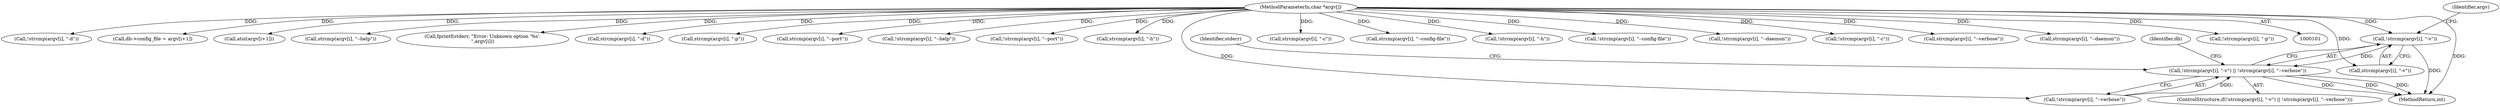 digraph "0_mosquitto_9097577b49b7fdcf45d30975976dd93808ccc0c4@API" {
"1000292" [label="(Call,!strcmp(argv[i], \"-v\"))"];
"1000105" [label="(MethodParameterIn,char *argv[])"];
"1000291" [label="(Call,!strcmp(argv[i], \"-v\") || !strcmp(argv[i], \"--verbose\"))"];
"1000175" [label="(Call,!strcmp(argv[i], \"-d\"))"];
"1000141" [label="(Call,db->config_file = argv[i+1])"];
"1000237" [label="(Call,atoi(argv[i+1]))"];
"1000105" [label="(MethodParameterIn,char *argv[])"];
"1000203" [label="(Call,strcmp(argv[i], \"--help\"))"];
"1000312" [label="(Call,fprintf(stderr, \"Error: Unknown option '%s'.\n\",argv[i]))"];
"1000176" [label="(Call,strcmp(argv[i], \"-d\"))"];
"1000301" [label="(Identifier,argv)"];
"1000216" [label="(Call,strcmp(argv[i], \"-p\"))"];
"1000222" [label="(Call,strcmp(argv[i], \"--port\"))"];
"1000290" [label="(ControlStructure,if(!strcmp(argv[i], \"-v\") || !strcmp(argv[i], \"--verbose\")))"];
"1000202" [label="(Call,!strcmp(argv[i], \"--help\"))"];
"1000221" [label="(Call,!strcmp(argv[i], \"--port\"))"];
"1000197" [label="(Call,strcmp(argv[i], \"-h\"))"];
"1000313" [label="(Identifier,stderr)"];
"1000953" [label="(MethodReturn,int)"];
"1000298" [label="(Call,!strcmp(argv[i], \"--verbose\"))"];
"1000122" [label="(Call,strcmp(argv[i], \"-c\"))"];
"1000128" [label="(Call,strcmp(argv[i], \"--config-file\"))"];
"1000292" [label="(Call,!strcmp(argv[i], \"-v\"))"];
"1000196" [label="(Call,!strcmp(argv[i], \"-h\"))"];
"1000127" [label="(Call,!strcmp(argv[i], \"--config-file\"))"];
"1000307" [label="(Identifier,db)"];
"1000181" [label="(Call,!strcmp(argv[i], \"--daemon\"))"];
"1000121" [label="(Call,!strcmp(argv[i], \"-c\"))"];
"1000299" [label="(Call,strcmp(argv[i], \"--verbose\"))"];
"1000291" [label="(Call,!strcmp(argv[i], \"-v\") || !strcmp(argv[i], \"--verbose\"))"];
"1000182" [label="(Call,strcmp(argv[i], \"--daemon\"))"];
"1000293" [label="(Call,strcmp(argv[i], \"-v\"))"];
"1000215" [label="(Call,!strcmp(argv[i], \"-p\"))"];
"1000292" -> "1000291"  [label="AST: "];
"1000292" -> "1000293"  [label="CFG: "];
"1000293" -> "1000292"  [label="AST: "];
"1000301" -> "1000292"  [label="CFG: "];
"1000291" -> "1000292"  [label="CFG: "];
"1000292" -> "1000953"  [label="DDG: "];
"1000292" -> "1000291"  [label="DDG: "];
"1000105" -> "1000292"  [label="DDG: "];
"1000105" -> "1000101"  [label="AST: "];
"1000105" -> "1000953"  [label="DDG: "];
"1000105" -> "1000121"  [label="DDG: "];
"1000105" -> "1000122"  [label="DDG: "];
"1000105" -> "1000127"  [label="DDG: "];
"1000105" -> "1000128"  [label="DDG: "];
"1000105" -> "1000141"  [label="DDG: "];
"1000105" -> "1000175"  [label="DDG: "];
"1000105" -> "1000176"  [label="DDG: "];
"1000105" -> "1000181"  [label="DDG: "];
"1000105" -> "1000182"  [label="DDG: "];
"1000105" -> "1000196"  [label="DDG: "];
"1000105" -> "1000197"  [label="DDG: "];
"1000105" -> "1000202"  [label="DDG: "];
"1000105" -> "1000203"  [label="DDG: "];
"1000105" -> "1000215"  [label="DDG: "];
"1000105" -> "1000216"  [label="DDG: "];
"1000105" -> "1000221"  [label="DDG: "];
"1000105" -> "1000222"  [label="DDG: "];
"1000105" -> "1000237"  [label="DDG: "];
"1000105" -> "1000293"  [label="DDG: "];
"1000105" -> "1000298"  [label="DDG: "];
"1000105" -> "1000299"  [label="DDG: "];
"1000105" -> "1000312"  [label="DDG: "];
"1000291" -> "1000290"  [label="AST: "];
"1000291" -> "1000298"  [label="CFG: "];
"1000298" -> "1000291"  [label="AST: "];
"1000307" -> "1000291"  [label="CFG: "];
"1000313" -> "1000291"  [label="CFG: "];
"1000291" -> "1000953"  [label="DDG: "];
"1000291" -> "1000953"  [label="DDG: "];
"1000291" -> "1000953"  [label="DDG: "];
"1000298" -> "1000291"  [label="DDG: "];
}
